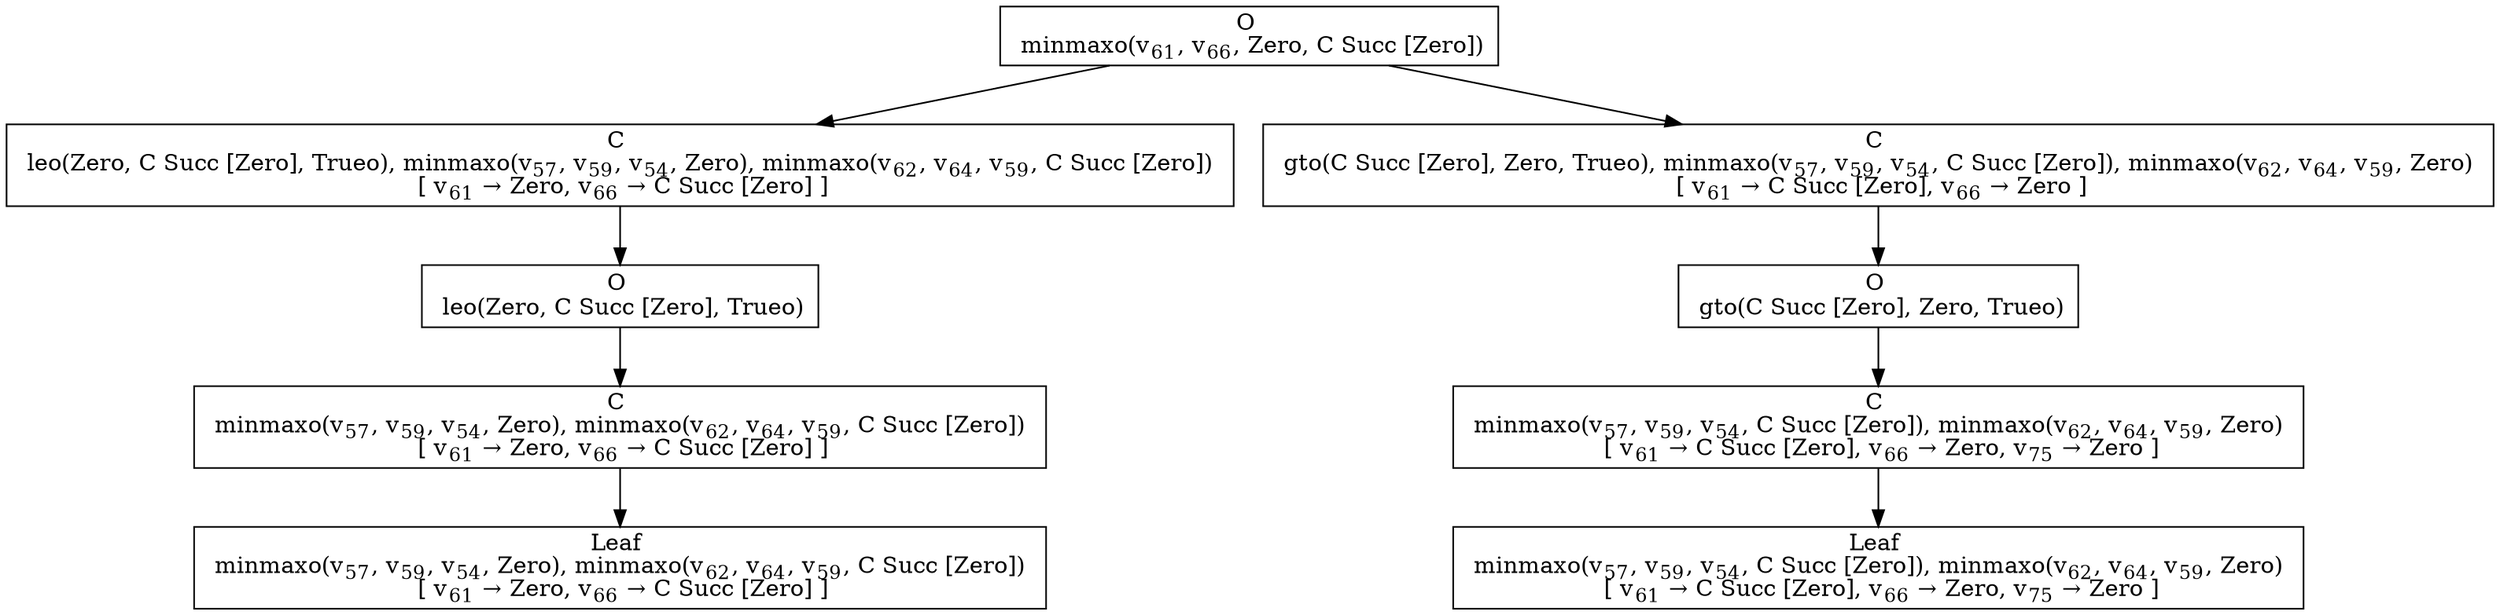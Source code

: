 digraph {
    graph [rankdir=TB
          ,bgcolor=transparent];
    node [shape=box
         ,fillcolor=white
         ,style=filled];
    0 [label=<O <BR/> minmaxo(v<SUB>61</SUB>, v<SUB>66</SUB>, Zero, C Succ [Zero])>];
    1 [label=<C <BR/> leo(Zero, C Succ [Zero], Trueo), minmaxo(v<SUB>57</SUB>, v<SUB>59</SUB>, v<SUB>54</SUB>, Zero), minmaxo(v<SUB>62</SUB>, v<SUB>64</SUB>, v<SUB>59</SUB>, C Succ [Zero]) <BR/>  [ v<SUB>61</SUB> &rarr; Zero, v<SUB>66</SUB> &rarr; C Succ [Zero] ] >];
    2 [label=<C <BR/> gto(C Succ [Zero], Zero, Trueo), minmaxo(v<SUB>57</SUB>, v<SUB>59</SUB>, v<SUB>54</SUB>, C Succ [Zero]), minmaxo(v<SUB>62</SUB>, v<SUB>64</SUB>, v<SUB>59</SUB>, Zero) <BR/>  [ v<SUB>61</SUB> &rarr; C Succ [Zero], v<SUB>66</SUB> &rarr; Zero ] >];
    3 [label=<O <BR/> leo(Zero, C Succ [Zero], Trueo)>];
    4 [label=<C <BR/> minmaxo(v<SUB>57</SUB>, v<SUB>59</SUB>, v<SUB>54</SUB>, Zero), minmaxo(v<SUB>62</SUB>, v<SUB>64</SUB>, v<SUB>59</SUB>, C Succ [Zero]) <BR/>  [ v<SUB>61</SUB> &rarr; Zero, v<SUB>66</SUB> &rarr; C Succ [Zero] ] >];
    5 [label=<Leaf <BR/> minmaxo(v<SUB>57</SUB>, v<SUB>59</SUB>, v<SUB>54</SUB>, Zero), minmaxo(v<SUB>62</SUB>, v<SUB>64</SUB>, v<SUB>59</SUB>, C Succ [Zero]) <BR/>  [ v<SUB>61</SUB> &rarr; Zero, v<SUB>66</SUB> &rarr; C Succ [Zero] ] >];
    6 [label=<O <BR/> gto(C Succ [Zero], Zero, Trueo)>];
    7 [label=<C <BR/> minmaxo(v<SUB>57</SUB>, v<SUB>59</SUB>, v<SUB>54</SUB>, C Succ [Zero]), minmaxo(v<SUB>62</SUB>, v<SUB>64</SUB>, v<SUB>59</SUB>, Zero) <BR/>  [ v<SUB>61</SUB> &rarr; C Succ [Zero], v<SUB>66</SUB> &rarr; Zero, v<SUB>75</SUB> &rarr; Zero ] >];
    8 [label=<Leaf <BR/> minmaxo(v<SUB>57</SUB>, v<SUB>59</SUB>, v<SUB>54</SUB>, C Succ [Zero]), minmaxo(v<SUB>62</SUB>, v<SUB>64</SUB>, v<SUB>59</SUB>, Zero) <BR/>  [ v<SUB>61</SUB> &rarr; C Succ [Zero], v<SUB>66</SUB> &rarr; Zero, v<SUB>75</SUB> &rarr; Zero ] >];
    0 -> 1 [label=""];
    0 -> 2 [label=""];
    1 -> 3 [label=""];
    2 -> 6 [label=""];
    3 -> 4 [label=""];
    4 -> 5 [label=""];
    6 -> 7 [label=""];
    7 -> 8 [label=""];
}